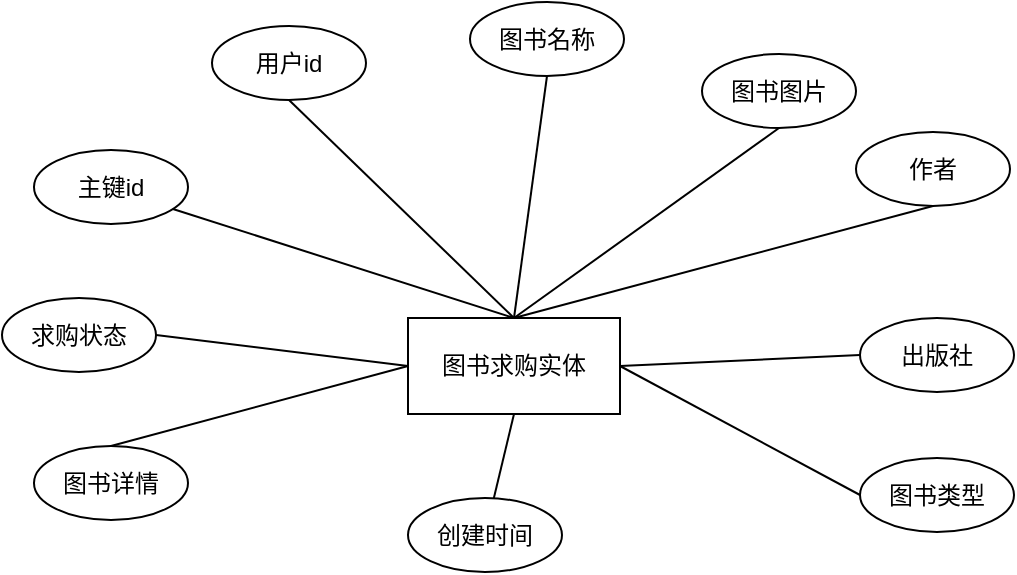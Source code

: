 <mxfile version="26.0.9">
  <diagram name="第 1 页" id="PKpueSi5Or5C7xbQTrQ_">
    <mxGraphModel dx="880" dy="468" grid="0" gridSize="10" guides="1" tooltips="1" connect="1" arrows="1" fold="1" page="1" pageScale="1" pageWidth="827" pageHeight="1169" math="0" shadow="0">
      <root>
        <mxCell id="0" />
        <mxCell id="1" parent="0" />
        <mxCell id="egMN0sAgLKU0uGwS3a4j-1" value="图书求购实体" style="rounded=0;whiteSpace=wrap;html=1;" vertex="1" parent="1">
          <mxGeometry x="303" y="220" width="106" height="48" as="geometry" />
        </mxCell>
        <mxCell id="egMN0sAgLKU0uGwS3a4j-2" style="rounded=0;orthogonalLoop=1;jettySize=auto;html=1;entryX=0.5;entryY=0;entryDx=0;entryDy=0;endArrow=none;startFill=0;" edge="1" parent="1" target="egMN0sAgLKU0uGwS3a4j-1">
          <mxGeometry relative="1" as="geometry">
            <mxPoint x="185.471" y="165.49" as="sourcePoint" />
            <mxPoint x="340.99" y="221.024" as="targetPoint" />
          </mxGeometry>
        </mxCell>
        <mxCell id="egMN0sAgLKU0uGwS3a4j-3" value="主键id" style="ellipse;whiteSpace=wrap;html=1;" vertex="1" parent="1">
          <mxGeometry x="116" y="136" width="77" height="37" as="geometry" />
        </mxCell>
        <mxCell id="egMN0sAgLKU0uGwS3a4j-4" value="图书图片" style="ellipse;whiteSpace=wrap;html=1;" vertex="1" parent="1">
          <mxGeometry x="450" y="88" width="77" height="37" as="geometry" />
        </mxCell>
        <mxCell id="egMN0sAgLKU0uGwS3a4j-5" value="图书名称" style="ellipse;whiteSpace=wrap;html=1;" vertex="1" parent="1">
          <mxGeometry x="334" y="62" width="77" height="37" as="geometry" />
        </mxCell>
        <mxCell id="egMN0sAgLKU0uGwS3a4j-6" value="作者" style="ellipse;whiteSpace=wrap;html=1;" vertex="1" parent="1">
          <mxGeometry x="527" y="127" width="77" height="37" as="geometry" />
        </mxCell>
        <mxCell id="egMN0sAgLKU0uGwS3a4j-7" value="图书类型" style="ellipse;whiteSpace=wrap;html=1;" vertex="1" parent="1">
          <mxGeometry x="529" y="290" width="77" height="37" as="geometry" />
        </mxCell>
        <mxCell id="egMN0sAgLKU0uGwS3a4j-8" value="求购状态" style="ellipse;whiteSpace=wrap;html=1;" vertex="1" parent="1">
          <mxGeometry x="100" y="210" width="77" height="37" as="geometry" />
        </mxCell>
        <mxCell id="egMN0sAgLKU0uGwS3a4j-9" style="rounded=0;orthogonalLoop=1;jettySize=auto;html=1;endArrow=none;startFill=0;exitX=0.5;exitY=1;exitDx=0;exitDy=0;entryX=0.5;entryY=0;entryDx=0;entryDy=0;" edge="1" parent="1" source="egMN0sAgLKU0uGwS3a4j-11" target="egMN0sAgLKU0uGwS3a4j-1">
          <mxGeometry relative="1" as="geometry">
            <mxPoint x="328.5" y="116" as="sourcePoint" />
            <mxPoint x="334" y="218" as="targetPoint" />
          </mxGeometry>
        </mxCell>
        <mxCell id="egMN0sAgLKU0uGwS3a4j-10" style="rounded=0;orthogonalLoop=1;jettySize=auto;html=1;entryX=0.5;entryY=0;entryDx=0;entryDy=0;endArrow=none;startFill=0;exitX=0.5;exitY=1;exitDx=0;exitDy=0;" edge="1" parent="1" source="egMN0sAgLKU0uGwS3a4j-5" target="egMN0sAgLKU0uGwS3a4j-1">
          <mxGeometry relative="1" as="geometry">
            <mxPoint x="339" y="136" as="sourcePoint" />
            <mxPoint x="344" y="238" as="targetPoint" />
          </mxGeometry>
        </mxCell>
        <mxCell id="egMN0sAgLKU0uGwS3a4j-11" value="用户id" style="ellipse;whiteSpace=wrap;html=1;" vertex="1" parent="1">
          <mxGeometry x="205" y="74" width="77" height="37" as="geometry" />
        </mxCell>
        <mxCell id="egMN0sAgLKU0uGwS3a4j-12" style="rounded=0;orthogonalLoop=1;jettySize=auto;html=1;endArrow=none;startFill=0;exitX=0.5;exitY=1;exitDx=0;exitDy=0;entryX=0.5;entryY=0;entryDx=0;entryDy=0;" edge="1" parent="1" source="egMN0sAgLKU0uGwS3a4j-4" target="egMN0sAgLKU0uGwS3a4j-1">
          <mxGeometry relative="1" as="geometry">
            <mxPoint x="383" y="109" as="sourcePoint" />
            <mxPoint x="351" y="215" as="targetPoint" />
          </mxGeometry>
        </mxCell>
        <mxCell id="egMN0sAgLKU0uGwS3a4j-13" style="rounded=0;orthogonalLoop=1;jettySize=auto;html=1;endArrow=none;startFill=0;exitX=0.5;exitY=1;exitDx=0;exitDy=0;entryX=0.5;entryY=0;entryDx=0;entryDy=0;" edge="1" parent="1" source="egMN0sAgLKU0uGwS3a4j-6" target="egMN0sAgLKU0uGwS3a4j-1">
          <mxGeometry relative="1" as="geometry">
            <mxPoint x="499" y="135" as="sourcePoint" />
            <mxPoint x="361" y="225" as="targetPoint" />
          </mxGeometry>
        </mxCell>
        <mxCell id="egMN0sAgLKU0uGwS3a4j-14" style="rounded=0;orthogonalLoop=1;jettySize=auto;html=1;endArrow=none;startFill=0;entryX=0;entryY=0.5;entryDx=0;entryDy=0;exitX=1;exitY=0.5;exitDx=0;exitDy=0;" edge="1" parent="1" source="egMN0sAgLKU0uGwS3a4j-8" target="egMN0sAgLKU0uGwS3a4j-1">
          <mxGeometry relative="1" as="geometry">
            <mxPoint x="336" y="334" as="sourcePoint" />
            <mxPoint x="366" y="278" as="targetPoint" />
          </mxGeometry>
        </mxCell>
        <mxCell id="egMN0sAgLKU0uGwS3a4j-15" style="rounded=0;orthogonalLoop=1;jettySize=auto;html=1;endArrow=none;startFill=0;entryX=1;entryY=0.5;entryDx=0;entryDy=0;exitX=0;exitY=0.5;exitDx=0;exitDy=0;" edge="1" parent="1" source="egMN0sAgLKU0uGwS3a4j-7" target="egMN0sAgLKU0uGwS3a4j-1">
          <mxGeometry relative="1" as="geometry">
            <mxPoint x="481" y="325" as="sourcePoint" />
            <mxPoint x="366" y="278" as="targetPoint" />
          </mxGeometry>
        </mxCell>
        <mxCell id="egMN0sAgLKU0uGwS3a4j-16" value="出版社" style="ellipse;whiteSpace=wrap;html=1;" vertex="1" parent="1">
          <mxGeometry x="529" y="220" width="77" height="37" as="geometry" />
        </mxCell>
        <mxCell id="egMN0sAgLKU0uGwS3a4j-17" style="rounded=0;orthogonalLoop=1;jettySize=auto;html=1;endArrow=none;startFill=0;entryX=1;entryY=0.5;entryDx=0;entryDy=0;exitX=0;exitY=0.5;exitDx=0;exitDy=0;" edge="1" parent="1" source="egMN0sAgLKU0uGwS3a4j-16" target="egMN0sAgLKU0uGwS3a4j-1">
          <mxGeometry relative="1" as="geometry">
            <mxPoint x="523" y="297" as="sourcePoint" />
            <mxPoint x="419" y="254" as="targetPoint" />
          </mxGeometry>
        </mxCell>
        <mxCell id="egMN0sAgLKU0uGwS3a4j-18" value="图书详情" style="ellipse;whiteSpace=wrap;html=1;" vertex="1" parent="1">
          <mxGeometry x="116" y="284" width="77" height="37" as="geometry" />
        </mxCell>
        <mxCell id="egMN0sAgLKU0uGwS3a4j-19" style="rounded=0;orthogonalLoop=1;jettySize=auto;html=1;endArrow=none;startFill=0;entryX=0;entryY=0.5;entryDx=0;entryDy=0;exitX=0.5;exitY=0;exitDx=0;exitDy=0;" edge="1" parent="1" source="egMN0sAgLKU0uGwS3a4j-18" target="egMN0sAgLKU0uGwS3a4j-1">
          <mxGeometry relative="1" as="geometry">
            <mxPoint x="424" y="333" as="sourcePoint" />
            <mxPoint x="366" y="278" as="targetPoint" />
          </mxGeometry>
        </mxCell>
        <mxCell id="egMN0sAgLKU0uGwS3a4j-20" value="创建时间" style="ellipse;whiteSpace=wrap;html=1;" vertex="1" parent="1">
          <mxGeometry x="303" y="310" width="77" height="37" as="geometry" />
        </mxCell>
        <mxCell id="egMN0sAgLKU0uGwS3a4j-21" style="rounded=0;orthogonalLoop=1;jettySize=auto;html=1;endArrow=none;startFill=0;entryX=0.5;entryY=1;entryDx=0;entryDy=0;" edge="1" parent="1" source="egMN0sAgLKU0uGwS3a4j-20" target="egMN0sAgLKU0uGwS3a4j-1">
          <mxGeometry relative="1" as="geometry">
            <mxPoint x="165" y="294" as="sourcePoint" />
            <mxPoint x="313" y="254" as="targetPoint" />
          </mxGeometry>
        </mxCell>
      </root>
    </mxGraphModel>
  </diagram>
</mxfile>
